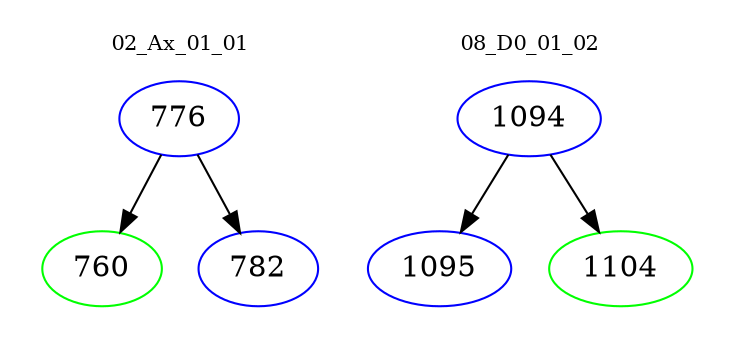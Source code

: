 digraph{
subgraph cluster_0 {
color = white
label = "02_Ax_01_01";
fontsize=10;
T0_776 [label="776", color="blue"]
T0_776 -> T0_760 [color="black"]
T0_760 [label="760", color="green"]
T0_776 -> T0_782 [color="black"]
T0_782 [label="782", color="blue"]
}
subgraph cluster_1 {
color = white
label = "08_D0_01_02";
fontsize=10;
T1_1094 [label="1094", color="blue"]
T1_1094 -> T1_1095 [color="black"]
T1_1095 [label="1095", color="blue"]
T1_1094 -> T1_1104 [color="black"]
T1_1104 [label="1104", color="green"]
}
}
